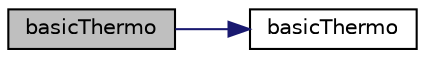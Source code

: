 digraph "basicThermo"
{
  bgcolor="transparent";
  edge [fontname="Helvetica",fontsize="10",labelfontname="Helvetica",labelfontsize="10"];
  node [fontname="Helvetica",fontsize="10",shape=record];
  rankdir="LR";
  Node5 [label="basicThermo",height=0.2,width=0.4,color="black", fillcolor="grey75", style="filled", fontcolor="black"];
  Node5 -> Node6 [color="midnightblue",fontsize="10",style="solid",fontname="Helvetica"];
  Node6 [label="basicThermo",height=0.2,width=0.4,color="black",URL="$a30993.html#a64a5ab7248b6cac6d67a3b9033e9ec2b",tooltip="Construct as copy (not implemented) "];
}
